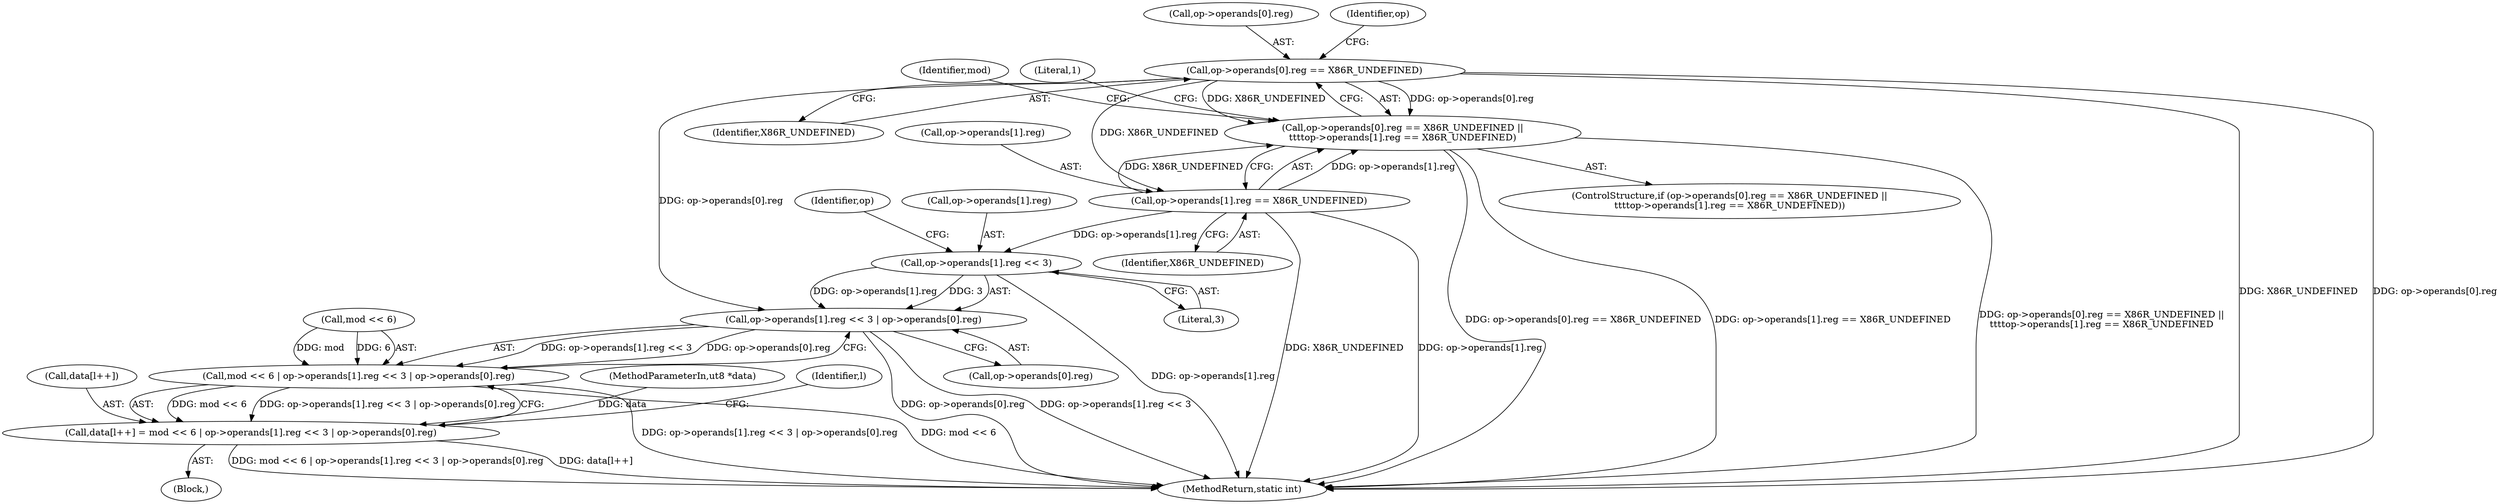 digraph "0_radare2_f17bfd9f1da05f30f23a4dd05e9d2363e1406948@API" {
"1001688" [label="(Call,op->operands[0].reg == X86R_UNDEFINED)"];
"1001687" [label="(Call,op->operands[0].reg == X86R_UNDEFINED ||\n\t\t\t\top->operands[1].reg == X86R_UNDEFINED)"];
"1001697" [label="(Call,op->operands[1].reg == X86R_UNDEFINED)"];
"1001723" [label="(Call,op->operands[1].reg << 3)"];
"1001722" [label="(Call,op->operands[1].reg << 3 | op->operands[0].reg)"];
"1001718" [label="(Call,mod << 6 | op->operands[1].reg << 3 | op->operands[0].reg)"];
"1001713" [label="(Call,data[l++] = mod << 6 | op->operands[1].reg << 3 | op->operands[0].reg)"];
"1001696" [label="(Identifier,X86R_UNDEFINED)"];
"1003216" [label="(MethodReturn,static int)"];
"1001698" [label="(Call,op->operands[1].reg)"];
"1001689" [label="(Call,op->operands[0].reg)"];
"1003215" [label="(Identifier,l)"];
"1001713" [label="(Call,data[l++] = mod << 6 | op->operands[1].reg << 3 | op->operands[0].reg)"];
"1001714" [label="(Call,data[l++])"];
"1000104" [label="(MethodParameterIn,ut8 *data)"];
"1001701" [label="(Identifier,op)"];
"1001711" [label="(Identifier,mod)"];
"1001686" [label="(ControlStructure,if (op->operands[0].reg == X86R_UNDEFINED ||\n\t\t\t\top->operands[1].reg == X86R_UNDEFINED))"];
"1001687" [label="(Call,op->operands[0].reg == X86R_UNDEFINED ||\n\t\t\t\top->operands[1].reg == X86R_UNDEFINED)"];
"1001688" [label="(Call,op->operands[0].reg == X86R_UNDEFINED)"];
"1001697" [label="(Call,op->operands[1].reg == X86R_UNDEFINED)"];
"1001709" [label="(Literal,1)"];
"1001722" [label="(Call,op->operands[1].reg << 3 | op->operands[0].reg)"];
"1001705" [label="(Identifier,X86R_UNDEFINED)"];
"1001718" [label="(Call,mod << 6 | op->operands[1].reg << 3 | op->operands[0].reg)"];
"1001735" [label="(Identifier,op)"];
"1001723" [label="(Call,op->operands[1].reg << 3)"];
"1001685" [label="(Block,)"];
"1001732" [label="(Call,op->operands[0].reg)"];
"1001731" [label="(Literal,3)"];
"1001724" [label="(Call,op->operands[1].reg)"];
"1001719" [label="(Call,mod << 6)"];
"1001688" -> "1001687"  [label="AST: "];
"1001688" -> "1001696"  [label="CFG: "];
"1001689" -> "1001688"  [label="AST: "];
"1001696" -> "1001688"  [label="AST: "];
"1001701" -> "1001688"  [label="CFG: "];
"1001687" -> "1001688"  [label="CFG: "];
"1001688" -> "1003216"  [label="DDG: X86R_UNDEFINED"];
"1001688" -> "1003216"  [label="DDG: op->operands[0].reg"];
"1001688" -> "1001687"  [label="DDG: op->operands[0].reg"];
"1001688" -> "1001687"  [label="DDG: X86R_UNDEFINED"];
"1001688" -> "1001697"  [label="DDG: X86R_UNDEFINED"];
"1001688" -> "1001722"  [label="DDG: op->operands[0].reg"];
"1001687" -> "1001686"  [label="AST: "];
"1001687" -> "1001697"  [label="CFG: "];
"1001697" -> "1001687"  [label="AST: "];
"1001709" -> "1001687"  [label="CFG: "];
"1001711" -> "1001687"  [label="CFG: "];
"1001687" -> "1003216"  [label="DDG: op->operands[0].reg == X86R_UNDEFINED"];
"1001687" -> "1003216"  [label="DDG: op->operands[1].reg == X86R_UNDEFINED"];
"1001687" -> "1003216"  [label="DDG: op->operands[0].reg == X86R_UNDEFINED ||\n\t\t\t\top->operands[1].reg == X86R_UNDEFINED"];
"1001697" -> "1001687"  [label="DDG: op->operands[1].reg"];
"1001697" -> "1001687"  [label="DDG: X86R_UNDEFINED"];
"1001697" -> "1001705"  [label="CFG: "];
"1001698" -> "1001697"  [label="AST: "];
"1001705" -> "1001697"  [label="AST: "];
"1001697" -> "1003216"  [label="DDG: X86R_UNDEFINED"];
"1001697" -> "1003216"  [label="DDG: op->operands[1].reg"];
"1001697" -> "1001723"  [label="DDG: op->operands[1].reg"];
"1001723" -> "1001722"  [label="AST: "];
"1001723" -> "1001731"  [label="CFG: "];
"1001724" -> "1001723"  [label="AST: "];
"1001731" -> "1001723"  [label="AST: "];
"1001735" -> "1001723"  [label="CFG: "];
"1001723" -> "1003216"  [label="DDG: op->operands[1].reg"];
"1001723" -> "1001722"  [label="DDG: op->operands[1].reg"];
"1001723" -> "1001722"  [label="DDG: 3"];
"1001722" -> "1001718"  [label="AST: "];
"1001722" -> "1001732"  [label="CFG: "];
"1001732" -> "1001722"  [label="AST: "];
"1001718" -> "1001722"  [label="CFG: "];
"1001722" -> "1003216"  [label="DDG: op->operands[0].reg"];
"1001722" -> "1003216"  [label="DDG: op->operands[1].reg << 3"];
"1001722" -> "1001718"  [label="DDG: op->operands[1].reg << 3"];
"1001722" -> "1001718"  [label="DDG: op->operands[0].reg"];
"1001718" -> "1001713"  [label="AST: "];
"1001719" -> "1001718"  [label="AST: "];
"1001713" -> "1001718"  [label="CFG: "];
"1001718" -> "1003216"  [label="DDG: op->operands[1].reg << 3 | op->operands[0].reg"];
"1001718" -> "1003216"  [label="DDG: mod << 6"];
"1001718" -> "1001713"  [label="DDG: mod << 6"];
"1001718" -> "1001713"  [label="DDG: op->operands[1].reg << 3 | op->operands[0].reg"];
"1001719" -> "1001718"  [label="DDG: mod"];
"1001719" -> "1001718"  [label="DDG: 6"];
"1001713" -> "1001685"  [label="AST: "];
"1001714" -> "1001713"  [label="AST: "];
"1003215" -> "1001713"  [label="CFG: "];
"1001713" -> "1003216"  [label="DDG: mod << 6 | op->operands[1].reg << 3 | op->operands[0].reg"];
"1001713" -> "1003216"  [label="DDG: data[l++]"];
"1000104" -> "1001713"  [label="DDG: data"];
}
